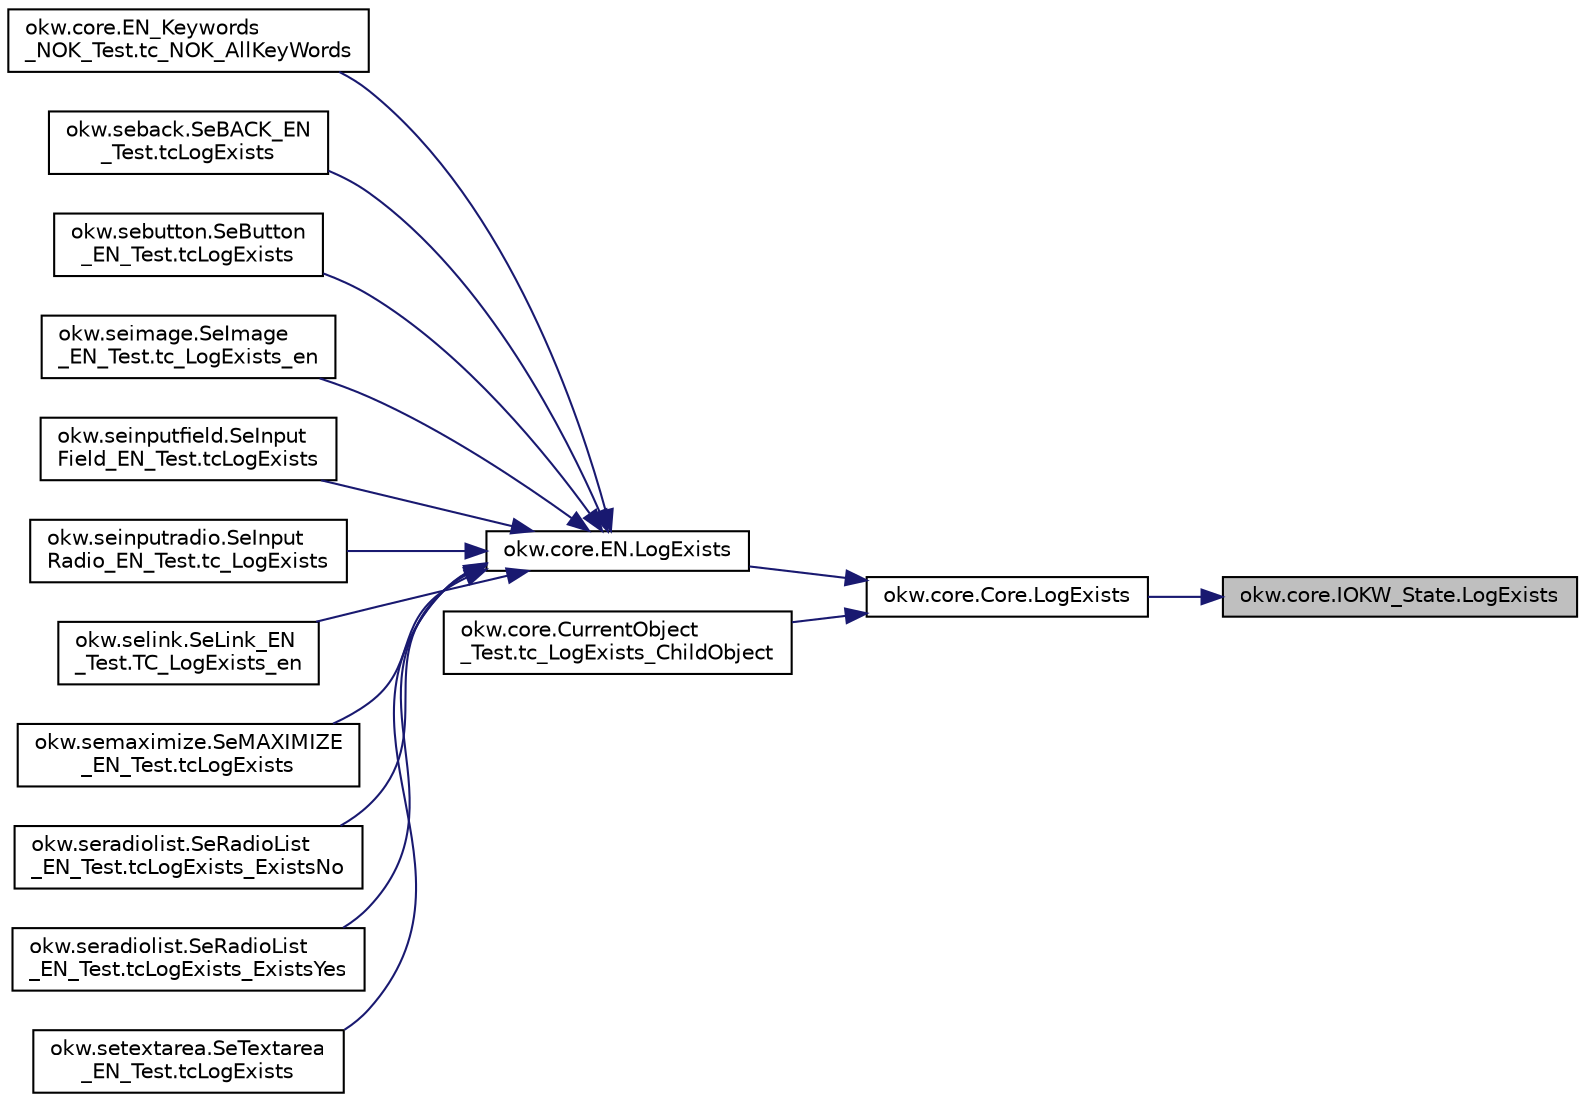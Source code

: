 digraph "okw.core.IOKW_State.LogExists"
{
 // INTERACTIVE_SVG=YES
 // LATEX_PDF_SIZE
  edge [fontname="Helvetica",fontsize="10",labelfontname="Helvetica",labelfontsize="10"];
  node [fontname="Helvetica",fontsize="10",shape=record];
  rankdir="RL";
  Node1065 [label="okw.core.IOKW_State.LogExists",height=0.2,width=0.4,color="black", fillcolor="grey75", style="filled", fontcolor="black",tooltip="Gibt die Existenz eines GUI-Objektes mit YES/NO in den Testergebnissen aus."];
  Node1065 -> Node1066 [dir="back",color="midnightblue",fontsize="10",style="solid",fontname="Helvetica"];
  Node1066 [label="okw.core.Core.LogExists",height=0.2,width=0.4,color="black", fillcolor="white", style="filled",URL="$classokw_1_1core_1_1_core.html#a40b3422362c40854e75c069250a9c964",tooltip="Gibt die Existenz eines GUI-Objektes mit YES/NO in den Testergebnissen aus."];
  Node1066 -> Node1067 [dir="back",color="midnightblue",fontsize="10",style="solid",fontname="Helvetica"];
  Node1067 [label="okw.core.EN.LogExists",height=0.2,width=0.4,color="black", fillcolor="white", style="filled",URL="$classokw_1_1core_1_1_e_n.html#a6b31a5c7517cf918ffc2115e5f019f4c",tooltip="Gibt die Existenz eines GUI-Objektes mit YES/NO in den Testergebnissen aus."];
  Node1067 -> Node1068 [dir="back",color="midnightblue",fontsize="10",style="solid",fontname="Helvetica"];
  Node1068 [label="okw.core.EN_Keywords\l_NOK_Test.tc_NOK_AllKeyWords",height=0.2,width=0.4,color="black", fillcolor="white", style="filled",URL="$classokw_1_1core_1_1_e_n___keywords___n_o_k___test.html#a81a960a2341dfb0e27da7871291c84dc",tooltip="Prüft methoden aufruf für einen einfachen Click."];
  Node1067 -> Node1069 [dir="back",color="midnightblue",fontsize="10",style="solid",fontname="Helvetica"];
  Node1069 [label="okw.seback.SeBACK_EN\l_Test.tcLogExists",height=0.2,width=0.4,color="black", fillcolor="white", style="filled",URL="$classokw_1_1seback_1_1_se_b_a_c_k___e_n___test.html#a328f0ccee0d9b948a31bbfce4c4aa10e",tooltip="Testet das Schlüsselwort LogExists( FN ) eines SeBACK Prüfen."];
  Node1067 -> Node1070 [dir="back",color="midnightblue",fontsize="10",style="solid",fontname="Helvetica"];
  Node1070 [label="okw.sebutton.SeButton\l_EN_Test.tcLogExists",height=0.2,width=0.4,color="black", fillcolor="white", style="filled",URL="$classokw_1_1sebutton_1_1_se_button___e_n___test.html#a08e3eb7176a9c95aea0155553e4e3b10",tooltip="Test des Schlüsselwortes LogExists für den GUI-Adapter SeButton."];
  Node1067 -> Node1071 [dir="back",color="midnightblue",fontsize="10",style="solid",fontname="Helvetica"];
  Node1071 [label="okw.seimage.SeImage\l_EN_Test.tc_LogExists_en",height=0.2,width=0.4,color="black", fillcolor="white", style="filled",URL="$classokw_1_1seimage_1_1_se_image___e_n___test.html#ad57c69b3cfa9a1916677054f4d62f9b6",tooltip="Prüft ob ein vorhandenes objekt existiert."];
  Node1067 -> Node1072 [dir="back",color="midnightblue",fontsize="10",style="solid",fontname="Helvetica"];
  Node1072 [label="okw.seinputfield.SeInput\lField_EN_Test.tcLogExists",height=0.2,width=0.4,color="black", fillcolor="white", style="filled",URL="$classokw_1_1seinputfield_1_1_se_input_field___e_n___test.html#a206a52af0f8cd6bb71a3a8cd281abdad",tooltip="SeTextField -> InputTypeText InputTypeText.htm -> InputTypeText.htm Vorame -> First Name Name -> Last..."];
  Node1067 -> Node1073 [dir="back",color="midnightblue",fontsize="10",style="solid",fontname="Helvetica"];
  Node1073 [label="okw.seinputradio.SeInput\lRadio_EN_Test.tc_LogExists",height=0.2,width=0.4,color="black", fillcolor="white", style="filled",URL="$classokw_1_1seinputradio_1_1_se_input_radio___e_n___test.html#a2253c7530785a3719eba7400f80920a0",tooltip="Test des Schlüsselwortes LogExists für den GUI-Adapter SeInputRadio."];
  Node1067 -> Node1074 [dir="back",color="midnightblue",fontsize="10",style="solid",fontname="Helvetica"];
  Node1074 [label="okw.selink.SeLink_EN\l_Test.TC_LogExists_en",height=0.2,width=0.4,color="black", fillcolor="white", style="filled",URL="$classokw_1_1selink_1_1_se_link___e_n___test.html#a409cd4a9ffb4b3774ef24ea149ba9f3d",tooltip="Prüft ob ein vorhandenes objekt existiert."];
  Node1067 -> Node1075 [dir="back",color="midnightblue",fontsize="10",style="solid",fontname="Helvetica"];
  Node1075 [label="okw.semaximize.SeMAXIMIZE\l_EN_Test.tcLogExists",height=0.2,width=0.4,color="black", fillcolor="white", style="filled",URL="$classokw_1_1semaximize_1_1_se_m_a_x_i_m_i_z_e___e_n___test.html#ad8795a2acab2b11452fcc26b1baf9c3f",tooltip="Testet das Schlüsselwort LogExists( FN ) eines SeMAXIMIZE Prüfen."];
  Node1067 -> Node1076 [dir="back",color="midnightblue",fontsize="10",style="solid",fontname="Helvetica"];
  Node1076 [label="okw.seradiolist.SeRadioList\l_EN_Test.tcLogExists_ExistsNo",height=0.2,width=0.4,color="black", fillcolor="white", style="filled",URL="$classokw_1_1seradiolist_1_1_se_radio_list___e_n___test.html#aa28ef83e91d20ab93816f1ea35aebf55",tooltip="Prüft die Methode SeRadioList.LogExists, wenn das Object nicht vorhanden ist."];
  Node1067 -> Node1077 [dir="back",color="midnightblue",fontsize="10",style="solid",fontname="Helvetica"];
  Node1077 [label="okw.seradiolist.SeRadioList\l_EN_Test.tcLogExists_ExistsYes",height=0.2,width=0.4,color="black", fillcolor="white", style="filled",URL="$classokw_1_1seradiolist_1_1_se_radio_list___e_n___test.html#aa639296613a3a6568b922d86b110c0fa",tooltip="Prüft die Methode SeRadioList.LogExists, wenn das Object nicht vorhanden ist."];
  Node1067 -> Node1078 [dir="back",color="midnightblue",fontsize="10",style="solid",fontname="Helvetica"];
  Node1078 [label="okw.setextarea.SeTextarea\l_EN_Test.tcLogExists",height=0.2,width=0.4,color="black", fillcolor="white", style="filled",URL="$classokw_1_1setextarea_1_1_se_textarea___e_n___test.html#ae2d9a3fa540d1b540b6f78e0f966ceb7",tooltip="Prüft ob ein vorhandenes objekt existiert."];
  Node1066 -> Node1079 [dir="back",color="midnightblue",fontsize="10",style="solid",fontname="Helvetica"];
  Node1079 [label="okw.core.CurrentObject\l_Test.tc_LogExists_ChildObject",height=0.2,width=0.4,color="black", fillcolor="white", style="filled",URL="$classokw_1_1core_1_1_current_object___test.html#a3af3ee26cd57443cdc1a3126836ac628",tooltip="Testziel: Prüft den Aufruf der Methode LogExists( \"FN\" ) im ChildObject."];
}
